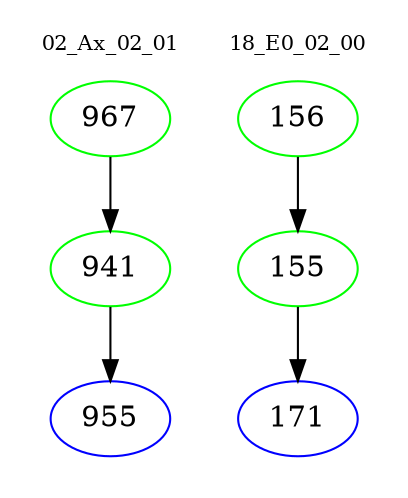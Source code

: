 digraph{
subgraph cluster_0 {
color = white
label = "02_Ax_02_01";
fontsize=10;
T0_967 [label="967", color="green"]
T0_967 -> T0_941 [color="black"]
T0_941 [label="941", color="green"]
T0_941 -> T0_955 [color="black"]
T0_955 [label="955", color="blue"]
}
subgraph cluster_1 {
color = white
label = "18_E0_02_00";
fontsize=10;
T1_156 [label="156", color="green"]
T1_156 -> T1_155 [color="black"]
T1_155 [label="155", color="green"]
T1_155 -> T1_171 [color="black"]
T1_171 [label="171", color="blue"]
}
}
